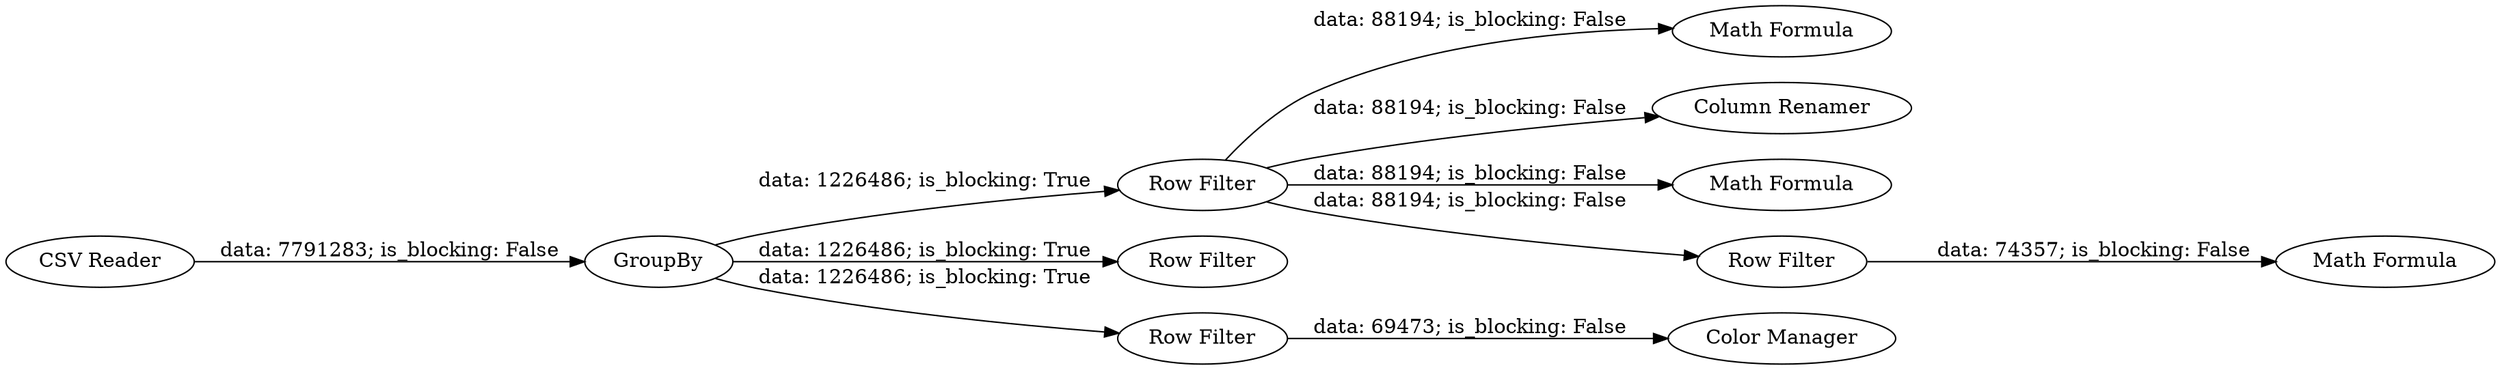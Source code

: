 digraph {
	"7517523696279959745_2" [label="Row Filter"]
	"7517523696279959745_8" [label="Math Formula"]
	"7517523696279959745_11" [label="Column Renamer"]
	"7517523696279959745_7" [label="Color Manager"]
	"7517523696279959745_1" [label="CSV Reader"]
	"7517523696279959745_10" [label="Math Formula"]
	"7517523696279959745_3" [label="Row Filter"]
	"7517523696279959745_5" [label="Row Filter"]
	"7517523696279959745_6" [label="Row Filter"]
	"7517523696279959745_4" [label=GroupBy]
	"7517523696279959745_9" [label="Math Formula"]
	"7517523696279959745_2" -> "7517523696279959745_6" [label="data: 88194; is_blocking: False"]
	"7517523696279959745_4" -> "7517523696279959745_5" [label="data: 1226486; is_blocking: True"]
	"7517523696279959745_2" -> "7517523696279959745_8" [label="data: 88194; is_blocking: False"]
	"7517523696279959745_5" -> "7517523696279959745_7" [label="data: 69473; is_blocking: False"]
	"7517523696279959745_4" -> "7517523696279959745_2" [label="data: 1226486; is_blocking: True"]
	"7517523696279959745_2" -> "7517523696279959745_11" [label="data: 88194; is_blocking: False"]
	"7517523696279959745_6" -> "7517523696279959745_9" [label="data: 74357; is_blocking: False"]
	"7517523696279959745_4" -> "7517523696279959745_3" [label="data: 1226486; is_blocking: True"]
	"7517523696279959745_2" -> "7517523696279959745_10" [label="data: 88194; is_blocking: False"]
	"7517523696279959745_1" -> "7517523696279959745_4" [label="data: 7791283; is_blocking: False"]
	rankdir=LR
}
